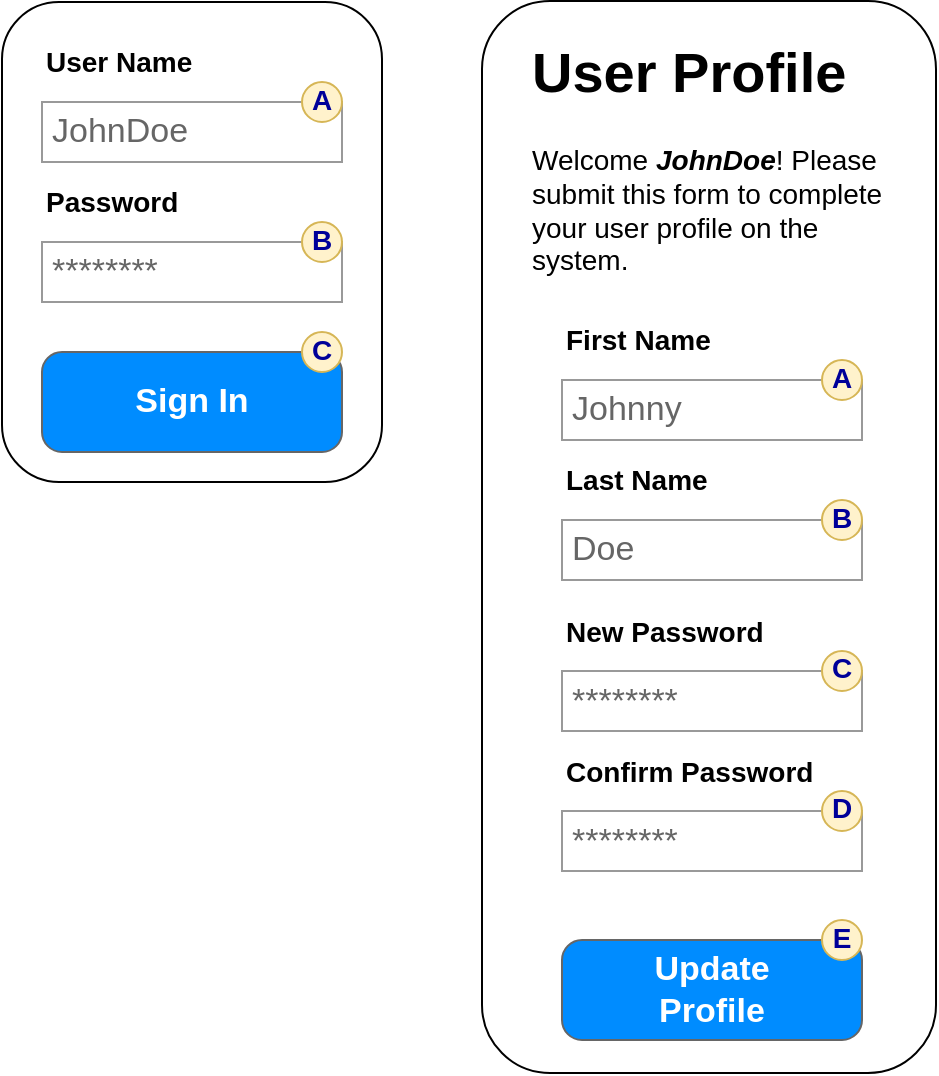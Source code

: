 <mxfile version="10.8.9" type="device"><diagram id="lNdcKCQ7iROfxzsUaW7_" name="LoginPage"><mxGraphModel dx="882" dy="1748" grid="1" gridSize="10" guides="1" tooltips="1" connect="1" arrows="1" fold="1" page="1" pageScale="1" pageWidth="850" pageHeight="1100" math="0" shadow="0"><root><mxCell id="0"/><mxCell id="1" parent="0"/><mxCell id="GGqHBLBJ1FvLG9e8NVtg-8" value="" style="group" vertex="1" connectable="0" parent="1"><mxGeometry width="190" height="240" as="geometry"/></mxCell><mxCell id="GGqHBLBJ1FvLG9e8NVtg-6" value="" style="rounded=1;whiteSpace=wrap;html=1;fontSize=14;align=left;" vertex="1" parent="GGqHBLBJ1FvLG9e8NVtg-8"><mxGeometry width="190" height="240" as="geometry"/></mxCell><mxCell id="GGqHBLBJ1FvLG9e8NVtg-1" value="Sign In" style="strokeWidth=1;shadow=0;dashed=0;align=center;html=1;shape=mxgraph.mockup.buttons.button;strokeColor=#666666;fontColor=#ffffff;mainText=;buttonStyle=round;fontSize=17;fontStyle=1;fillColor=#008cff;whiteSpace=wrap;" vertex="1" parent="GGqHBLBJ1FvLG9e8NVtg-8"><mxGeometry x="20" y="175" width="150" height="50" as="geometry"/></mxCell><mxCell id="GGqHBLBJ1FvLG9e8NVtg-2" value="********" style="strokeWidth=1;shadow=0;dashed=0;align=center;html=1;shape=mxgraph.mockup.forms.pwField;strokeColor=#999999;mainText=;align=left;fillColor=#ffffff;fontColor=#666666;fontSize=17;spacingLeft=3;" vertex="1" parent="GGqHBLBJ1FvLG9e8NVtg-8"><mxGeometry x="20" y="120" width="150" height="30" as="geometry"/></mxCell><mxCell id="GGqHBLBJ1FvLG9e8NVtg-3" value="JohnDoe" style="strokeWidth=1;shadow=0;dashed=0;align=center;html=1;shape=mxgraph.mockup.forms.pwField;strokeColor=#999999;mainText=;align=left;fillColor=#ffffff;fontColor=#666666;fontSize=17;spacingLeft=3;" vertex="1" parent="GGqHBLBJ1FvLG9e8NVtg-8"><mxGeometry x="20" y="50" width="150" height="30" as="geometry"/></mxCell><mxCell id="GGqHBLBJ1FvLG9e8NVtg-4" value="User Name" style="text;html=1;strokeColor=none;fillColor=none;align=left;verticalAlign=middle;whiteSpace=wrap;rounded=0;fontSize=14;fontStyle=1" vertex="1" parent="GGqHBLBJ1FvLG9e8NVtg-8"><mxGeometry x="20" y="20" width="150" height="20" as="geometry"/></mxCell><mxCell id="GGqHBLBJ1FvLG9e8NVtg-5" value="Password" style="text;html=1;strokeColor=none;fillColor=none;align=left;verticalAlign=middle;whiteSpace=wrap;rounded=0;fontSize=14;fontStyle=1" vertex="1" parent="GGqHBLBJ1FvLG9e8NVtg-8"><mxGeometry x="20" y="90" width="150" height="20" as="geometry"/></mxCell><mxCell id="GGqHBLBJ1FvLG9e8NVtg-7" value="A" style="text;html=1;strokeColor=#d6b656;fillColor=#fff2cc;align=center;verticalAlign=middle;whiteSpace=wrap;rounded=1;fontSize=14;arcSize=50;fontColor=#000099;spacingRight=0;spacing=2;spacingBottom=3;fontStyle=1" vertex="1" parent="GGqHBLBJ1FvLG9e8NVtg-8"><mxGeometry x="150" y="40" width="20" height="20" as="geometry"/></mxCell><mxCell id="GGqHBLBJ1FvLG9e8NVtg-9" value="B" style="text;html=1;strokeColor=#d6b656;fillColor=#fff2cc;align=center;verticalAlign=middle;whiteSpace=wrap;rounded=1;fontSize=14;arcSize=50;fontColor=#000099;spacingRight=0;spacing=2;spacingBottom=3;fontStyle=1" vertex="1" parent="GGqHBLBJ1FvLG9e8NVtg-8"><mxGeometry x="150" y="110" width="20" height="20" as="geometry"/></mxCell><mxCell id="GGqHBLBJ1FvLG9e8NVtg-10" value="C" style="text;html=1;strokeColor=#d6b656;fillColor=#fff2cc;align=center;verticalAlign=middle;whiteSpace=wrap;rounded=1;fontSize=14;arcSize=50;fontColor=#000099;spacingRight=0;spacing=2;spacingBottom=3;fontStyle=1" vertex="1" parent="GGqHBLBJ1FvLG9e8NVtg-8"><mxGeometry x="150" y="165" width="20" height="20" as="geometry"/></mxCell><mxCell id="GGqHBLBJ1FvLG9e8NVtg-29" value="" style="group" vertex="1" connectable="0" parent="1"><mxGeometry x="240" y="-0.5" width="227" height="536" as="geometry"/></mxCell><mxCell id="GGqHBLBJ1FvLG9e8NVtg-12" value="" style="rounded=1;whiteSpace=wrap;html=1;fontSize=14;align=left;" vertex="1" parent="GGqHBLBJ1FvLG9e8NVtg-29"><mxGeometry width="227" height="536" as="geometry"/></mxCell><mxCell id="GGqHBLBJ1FvLG9e8NVtg-13" value="Update&lt;br&gt;Profile&lt;br&gt;" style="strokeWidth=1;shadow=0;dashed=0;align=center;html=1;shape=mxgraph.mockup.buttons.button;strokeColor=#666666;fontColor=#ffffff;mainText=;buttonStyle=round;fontSize=17;fontStyle=1;fillColor=#008cff;whiteSpace=wrap;" vertex="1" parent="GGqHBLBJ1FvLG9e8NVtg-29"><mxGeometry x="40" y="469.5" width="150" height="50" as="geometry"/></mxCell><mxCell id="GGqHBLBJ1FvLG9e8NVtg-14" value="Doe" style="strokeWidth=1;shadow=0;dashed=0;align=center;html=1;shape=mxgraph.mockup.forms.pwField;strokeColor=#999999;mainText=;align=left;fillColor=#ffffff;fontColor=#666666;fontSize=17;spacingLeft=3;" vertex="1" parent="GGqHBLBJ1FvLG9e8NVtg-29"><mxGeometry x="40" y="259.5" width="150" height="30" as="geometry"/></mxCell><mxCell id="GGqHBLBJ1FvLG9e8NVtg-15" value="Johnny" style="strokeWidth=1;shadow=0;dashed=0;align=center;html=1;shape=mxgraph.mockup.forms.pwField;strokeColor=#999999;mainText=;align=left;fillColor=#ffffff;fontColor=#666666;fontSize=17;spacingLeft=3;" vertex="1" parent="GGqHBLBJ1FvLG9e8NVtg-29"><mxGeometry x="40" y="189.5" width="150" height="30" as="geometry"/></mxCell><mxCell id="GGqHBLBJ1FvLG9e8NVtg-16" value="First Name" style="text;html=1;strokeColor=none;fillColor=none;align=left;verticalAlign=middle;whiteSpace=wrap;rounded=0;fontSize=14;fontStyle=1" vertex="1" parent="GGqHBLBJ1FvLG9e8NVtg-29"><mxGeometry x="40" y="159.5" width="150" height="20" as="geometry"/></mxCell><mxCell id="GGqHBLBJ1FvLG9e8NVtg-17" value="Last Name" style="text;html=1;strokeColor=none;fillColor=none;align=left;verticalAlign=middle;whiteSpace=wrap;rounded=0;fontSize=14;fontStyle=1" vertex="1" parent="GGqHBLBJ1FvLG9e8NVtg-29"><mxGeometry x="40" y="229.5" width="150" height="20" as="geometry"/></mxCell><mxCell id="GGqHBLBJ1FvLG9e8NVtg-18" value="A" style="text;html=1;strokeColor=#d6b656;fillColor=#fff2cc;align=center;verticalAlign=middle;whiteSpace=wrap;rounded=1;fontSize=14;arcSize=50;fontColor=#000099;spacingRight=0;spacing=2;spacingBottom=3;fontStyle=1" vertex="1" parent="GGqHBLBJ1FvLG9e8NVtg-29"><mxGeometry x="170" y="179.5" width="20" height="20" as="geometry"/></mxCell><mxCell id="GGqHBLBJ1FvLG9e8NVtg-19" value="B" style="text;html=1;strokeColor=#d6b656;fillColor=#fff2cc;align=center;verticalAlign=middle;whiteSpace=wrap;rounded=1;fontSize=14;arcSize=50;fontColor=#000099;spacingRight=0;spacing=2;spacingBottom=3;fontStyle=1" vertex="1" parent="GGqHBLBJ1FvLG9e8NVtg-29"><mxGeometry x="170" y="249.5" width="20" height="20" as="geometry"/></mxCell><mxCell id="GGqHBLBJ1FvLG9e8NVtg-20" value="E" style="text;html=1;strokeColor=#d6b656;fillColor=#fff2cc;align=center;verticalAlign=middle;whiteSpace=wrap;rounded=1;fontSize=14;arcSize=50;fontColor=#000099;spacingRight=0;spacing=2;spacingBottom=3;fontStyle=1" vertex="1" parent="GGqHBLBJ1FvLG9e8NVtg-29"><mxGeometry x="170" y="459.5" width="20" height="20" as="geometry"/></mxCell><mxCell id="GGqHBLBJ1FvLG9e8NVtg-22" value="&lt;h1&gt;User Profile&lt;/h1&gt;&lt;p&gt;Welcome &lt;b&gt;&lt;i&gt;JohnDoe&lt;/i&gt;&lt;/b&gt;! Please submit this form to complete your user profile on the system.&lt;/p&gt;" style="text;html=1;strokeColor=none;fillColor=none;spacing=5;spacingTop=-20;whiteSpace=wrap;overflow=hidden;rounded=0;fontSize=14;fontColor=#000000;align=left;" vertex="1" parent="GGqHBLBJ1FvLG9e8NVtg-29"><mxGeometry x="20" y="10" width="190" height="141" as="geometry"/></mxCell><mxCell id="GGqHBLBJ1FvLG9e8NVtg-23" value="********" style="strokeWidth=1;shadow=0;dashed=0;align=center;html=1;shape=mxgraph.mockup.forms.pwField;strokeColor=#999999;mainText=;align=left;fillColor=#ffffff;fontColor=#666666;fontSize=17;spacingLeft=3;" vertex="1" parent="GGqHBLBJ1FvLG9e8NVtg-29"><mxGeometry x="40" y="405" width="150" height="30" as="geometry"/></mxCell><mxCell id="GGqHBLBJ1FvLG9e8NVtg-24" value="********" style="strokeWidth=1;shadow=0;dashed=0;align=center;html=1;shape=mxgraph.mockup.forms.pwField;strokeColor=#999999;mainText=;align=left;fillColor=#ffffff;fontColor=#666666;fontSize=17;spacingLeft=3;" vertex="1" parent="GGqHBLBJ1FvLG9e8NVtg-29"><mxGeometry x="40" y="335" width="150" height="30" as="geometry"/></mxCell><mxCell id="GGqHBLBJ1FvLG9e8NVtg-25" value="New Password" style="text;html=1;strokeColor=none;fillColor=none;align=left;verticalAlign=middle;whiteSpace=wrap;rounded=0;fontSize=14;fontStyle=1" vertex="1" parent="GGqHBLBJ1FvLG9e8NVtg-29"><mxGeometry x="40" y="305" width="150" height="20" as="geometry"/></mxCell><mxCell id="GGqHBLBJ1FvLG9e8NVtg-26" value="Confirm Password" style="text;html=1;strokeColor=none;fillColor=none;align=left;verticalAlign=middle;whiteSpace=wrap;rounded=0;fontSize=14;fontStyle=1" vertex="1" parent="GGqHBLBJ1FvLG9e8NVtg-29"><mxGeometry x="40" y="375" width="150" height="20" as="geometry"/></mxCell><mxCell id="GGqHBLBJ1FvLG9e8NVtg-27" value="C" style="text;html=1;strokeColor=#d6b656;fillColor=#fff2cc;align=center;verticalAlign=middle;whiteSpace=wrap;rounded=1;fontSize=14;arcSize=50;fontColor=#000099;spacingRight=0;spacing=2;spacingBottom=3;fontStyle=1" vertex="1" parent="GGqHBLBJ1FvLG9e8NVtg-29"><mxGeometry x="170" y="325" width="20" height="20" as="geometry"/></mxCell><mxCell id="GGqHBLBJ1FvLG9e8NVtg-28" value="D" style="text;html=1;strokeColor=#d6b656;fillColor=#fff2cc;align=center;verticalAlign=middle;whiteSpace=wrap;rounded=1;fontSize=14;arcSize=50;fontColor=#000099;spacingRight=0;spacing=2;spacingBottom=3;fontStyle=1" vertex="1" parent="GGqHBLBJ1FvLG9e8NVtg-29"><mxGeometry x="170" y="395" width="20" height="20" as="geometry"/></mxCell></root></mxGraphModel></diagram></mxfile>